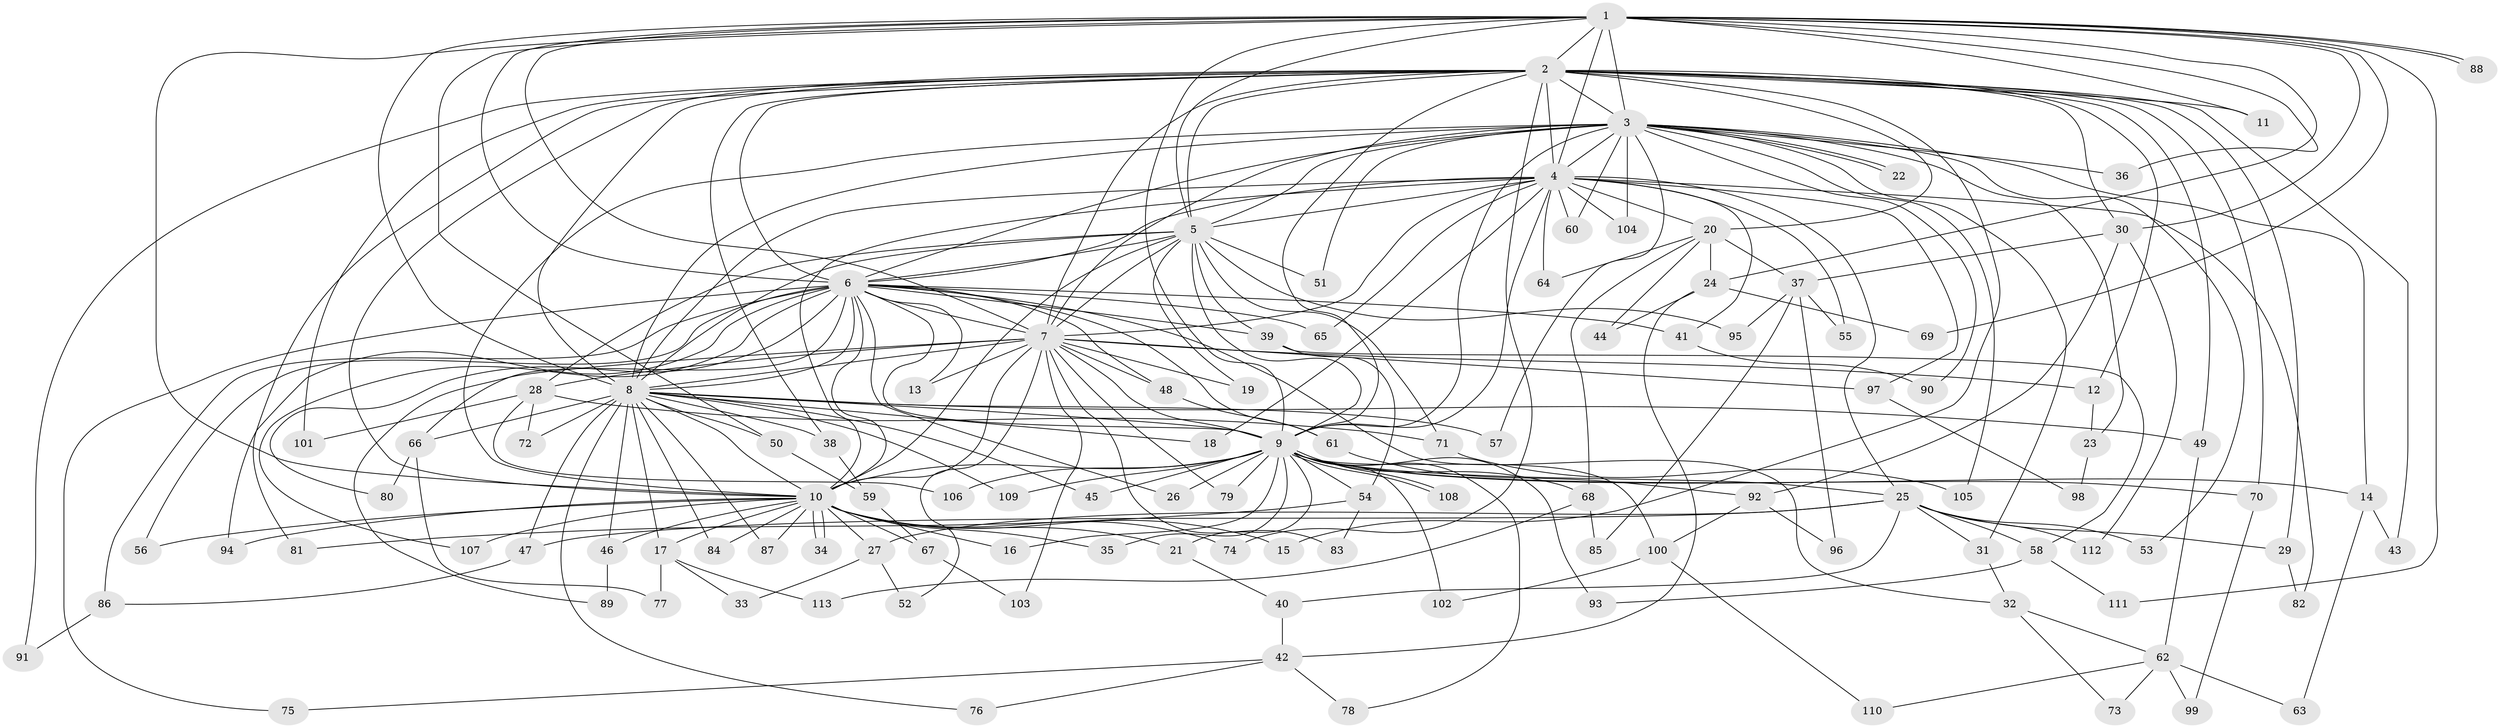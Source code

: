 // coarse degree distribution, {18: 0.014925373134328358, 31: 0.014925373134328358, 1: 0.208955223880597, 2: 0.44776119402985076, 16: 0.014925373134328358, 3: 0.14925373134328357, 20: 0.014925373134328358, 5: 0.04477611940298507, 6: 0.029850746268656716, 4: 0.014925373134328358, 10: 0.014925373134328358, 7: 0.014925373134328358, 13: 0.014925373134328358}
// Generated by graph-tools (version 1.1) at 2025/48/03/04/25 21:48:06]
// undirected, 113 vertices, 251 edges
graph export_dot {
graph [start="1"]
  node [color=gray90,style=filled];
  1;
  2;
  3;
  4;
  5;
  6;
  7;
  8;
  9;
  10;
  11;
  12;
  13;
  14;
  15;
  16;
  17;
  18;
  19;
  20;
  21;
  22;
  23;
  24;
  25;
  26;
  27;
  28;
  29;
  30;
  31;
  32;
  33;
  34;
  35;
  36;
  37;
  38;
  39;
  40;
  41;
  42;
  43;
  44;
  45;
  46;
  47;
  48;
  49;
  50;
  51;
  52;
  53;
  54;
  55;
  56;
  57;
  58;
  59;
  60;
  61;
  62;
  63;
  64;
  65;
  66;
  67;
  68;
  69;
  70;
  71;
  72;
  73;
  74;
  75;
  76;
  77;
  78;
  79;
  80;
  81;
  82;
  83;
  84;
  85;
  86;
  87;
  88;
  89;
  90;
  91;
  92;
  93;
  94;
  95;
  96;
  97;
  98;
  99;
  100;
  101;
  102;
  103;
  104;
  105;
  106;
  107;
  108;
  109;
  110;
  111;
  112;
  113;
  1 -- 2;
  1 -- 3;
  1 -- 4;
  1 -- 5;
  1 -- 6;
  1 -- 7;
  1 -- 8;
  1 -- 9;
  1 -- 10;
  1 -- 11;
  1 -- 24;
  1 -- 30;
  1 -- 36;
  1 -- 50;
  1 -- 69;
  1 -- 88;
  1 -- 88;
  1 -- 111;
  2 -- 3;
  2 -- 4;
  2 -- 5;
  2 -- 6;
  2 -- 7;
  2 -- 8;
  2 -- 9;
  2 -- 10;
  2 -- 11;
  2 -- 12;
  2 -- 15;
  2 -- 20;
  2 -- 29;
  2 -- 30;
  2 -- 38;
  2 -- 43;
  2 -- 49;
  2 -- 70;
  2 -- 74;
  2 -- 81;
  2 -- 91;
  2 -- 101;
  3 -- 4;
  3 -- 5;
  3 -- 6;
  3 -- 7;
  3 -- 8;
  3 -- 9;
  3 -- 10;
  3 -- 14;
  3 -- 22;
  3 -- 22;
  3 -- 23;
  3 -- 31;
  3 -- 36;
  3 -- 51;
  3 -- 53;
  3 -- 57;
  3 -- 60;
  3 -- 90;
  3 -- 104;
  3 -- 105;
  4 -- 5;
  4 -- 6;
  4 -- 7;
  4 -- 8;
  4 -- 9;
  4 -- 10;
  4 -- 18;
  4 -- 20;
  4 -- 25;
  4 -- 41;
  4 -- 55;
  4 -- 60;
  4 -- 64;
  4 -- 65;
  4 -- 82;
  4 -- 97;
  4 -- 104;
  5 -- 6;
  5 -- 7;
  5 -- 8;
  5 -- 9;
  5 -- 10;
  5 -- 19;
  5 -- 28;
  5 -- 39;
  5 -- 51;
  5 -- 71;
  5 -- 95;
  6 -- 7;
  6 -- 8;
  6 -- 9;
  6 -- 10;
  6 -- 13;
  6 -- 26;
  6 -- 32;
  6 -- 39;
  6 -- 41;
  6 -- 48;
  6 -- 56;
  6 -- 61;
  6 -- 65;
  6 -- 66;
  6 -- 75;
  6 -- 80;
  6 -- 86;
  6 -- 94;
  6 -- 107;
  7 -- 8;
  7 -- 9;
  7 -- 10;
  7 -- 12;
  7 -- 13;
  7 -- 19;
  7 -- 28;
  7 -- 48;
  7 -- 52;
  7 -- 79;
  7 -- 83;
  7 -- 89;
  7 -- 97;
  7 -- 103;
  8 -- 9;
  8 -- 10;
  8 -- 17;
  8 -- 18;
  8 -- 38;
  8 -- 45;
  8 -- 46;
  8 -- 47;
  8 -- 49;
  8 -- 50;
  8 -- 57;
  8 -- 66;
  8 -- 72;
  8 -- 76;
  8 -- 84;
  8 -- 87;
  8 -- 109;
  9 -- 10;
  9 -- 14;
  9 -- 16;
  9 -- 21;
  9 -- 25;
  9 -- 26;
  9 -- 35;
  9 -- 45;
  9 -- 54;
  9 -- 68;
  9 -- 70;
  9 -- 78;
  9 -- 79;
  9 -- 93;
  9 -- 100;
  9 -- 102;
  9 -- 106;
  9 -- 108;
  9 -- 108;
  9 -- 109;
  10 -- 15;
  10 -- 16;
  10 -- 17;
  10 -- 21;
  10 -- 27;
  10 -- 34;
  10 -- 34;
  10 -- 35;
  10 -- 46;
  10 -- 56;
  10 -- 67;
  10 -- 74;
  10 -- 84;
  10 -- 87;
  10 -- 94;
  10 -- 107;
  12 -- 23;
  14 -- 43;
  14 -- 63;
  17 -- 33;
  17 -- 77;
  17 -- 113;
  20 -- 24;
  20 -- 37;
  20 -- 44;
  20 -- 64;
  20 -- 68;
  21 -- 40;
  23 -- 98;
  24 -- 42;
  24 -- 44;
  24 -- 69;
  25 -- 27;
  25 -- 29;
  25 -- 31;
  25 -- 40;
  25 -- 47;
  25 -- 53;
  25 -- 58;
  25 -- 112;
  27 -- 33;
  27 -- 52;
  28 -- 71;
  28 -- 72;
  28 -- 101;
  28 -- 106;
  29 -- 82;
  30 -- 37;
  30 -- 92;
  30 -- 112;
  31 -- 32;
  32 -- 62;
  32 -- 73;
  37 -- 55;
  37 -- 85;
  37 -- 95;
  37 -- 96;
  38 -- 59;
  39 -- 54;
  39 -- 58;
  40 -- 42;
  41 -- 90;
  42 -- 75;
  42 -- 76;
  42 -- 78;
  46 -- 89;
  47 -- 86;
  48 -- 61;
  49 -- 62;
  50 -- 59;
  54 -- 81;
  54 -- 83;
  58 -- 93;
  58 -- 111;
  59 -- 67;
  61 -- 92;
  62 -- 63;
  62 -- 73;
  62 -- 99;
  62 -- 110;
  66 -- 77;
  66 -- 80;
  67 -- 103;
  68 -- 85;
  68 -- 113;
  70 -- 99;
  71 -- 105;
  86 -- 91;
  92 -- 96;
  92 -- 100;
  97 -- 98;
  100 -- 102;
  100 -- 110;
}
